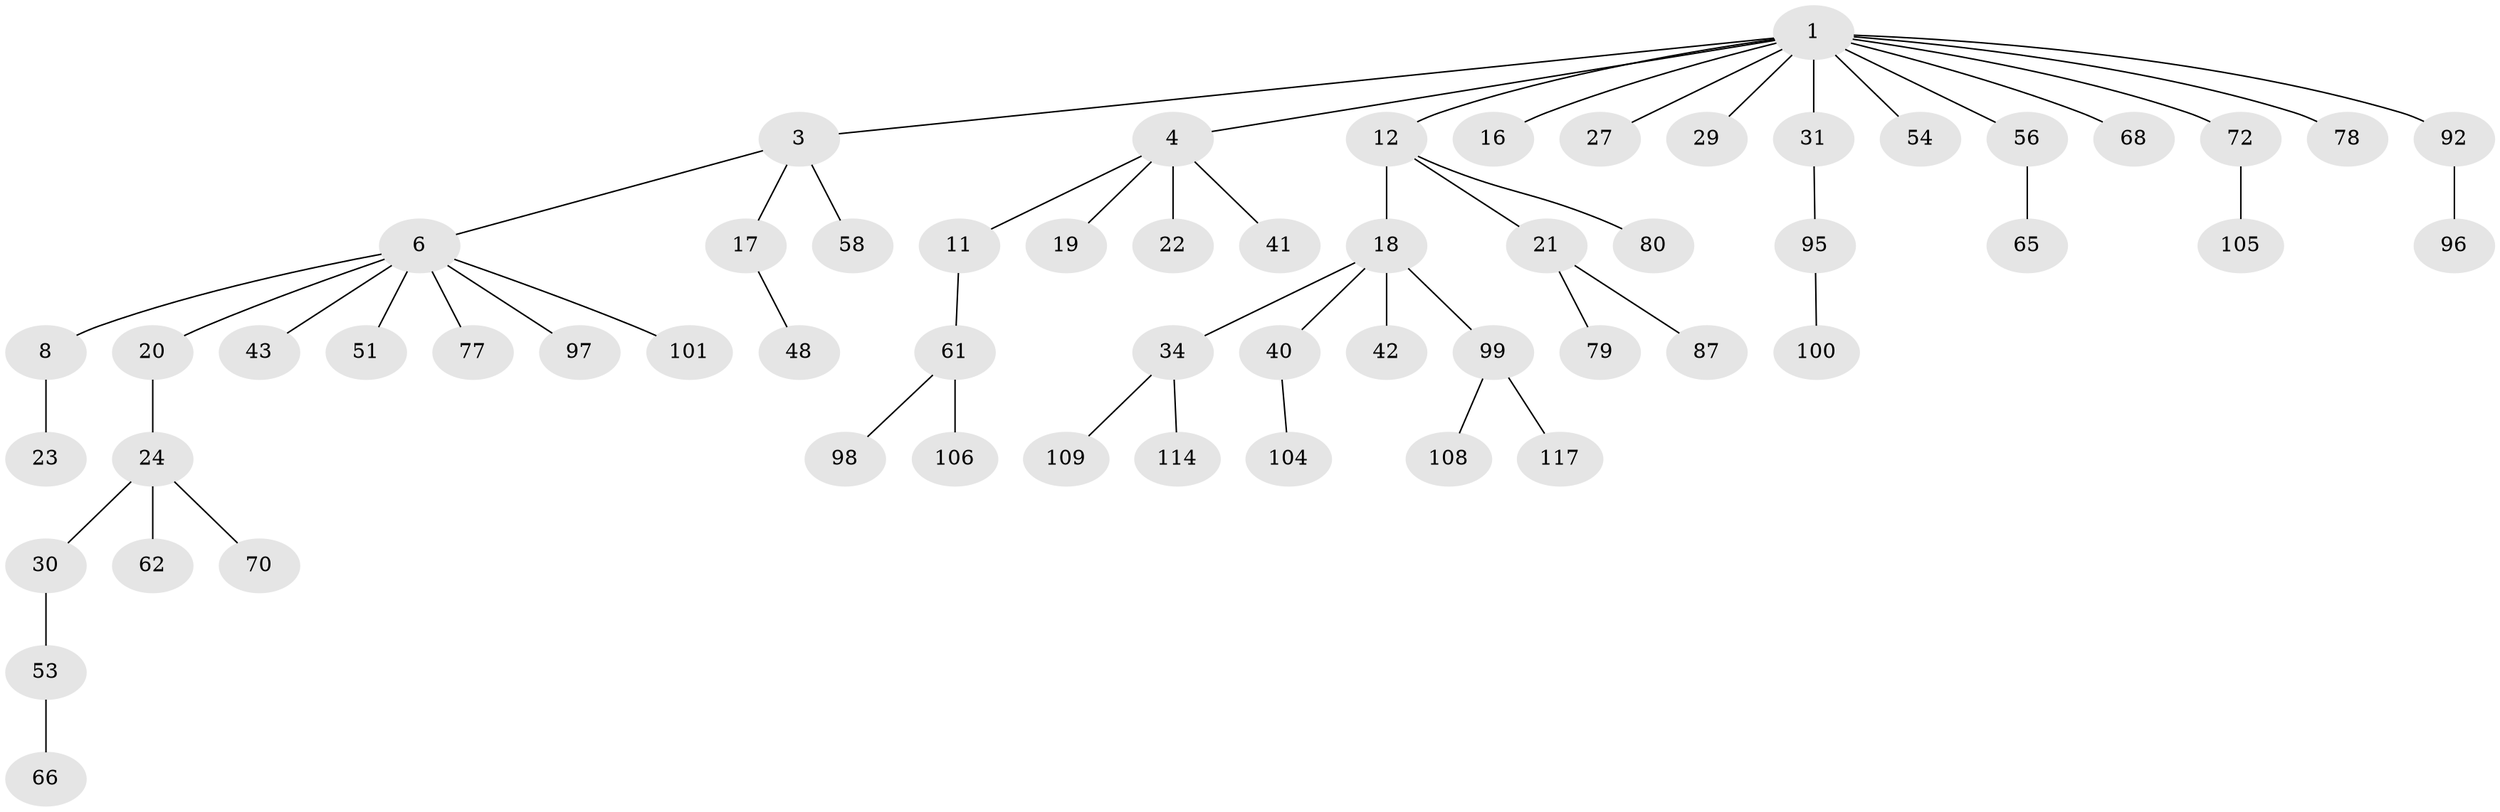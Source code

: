 // original degree distribution, {7: 0.008547008547008548, 3: 0.1623931623931624, 6: 0.017094017094017096, 2: 0.27350427350427353, 1: 0.46153846153846156, 4: 0.05982905982905983, 5: 0.017094017094017096}
// Generated by graph-tools (version 1.1) at 2025/15/03/09/25 04:15:42]
// undirected, 58 vertices, 57 edges
graph export_dot {
graph [start="1"]
  node [color=gray90,style=filled];
  1 [super="+2+47+9"];
  3 [super="+5+13"];
  4 [super="+7"];
  6 [super="+38+10"];
  8;
  11 [super="+26+44"];
  12 [super="+33+39"];
  16 [super="+112+71"];
  17;
  18 [super="+28"];
  19;
  20;
  21;
  22 [super="+94+32"];
  23;
  24;
  27 [super="+82"];
  29;
  30 [super="+91"];
  31 [super="+35"];
  34 [super="+52"];
  40 [super="+69"];
  41;
  42 [super="+50"];
  43;
  48 [super="+59"];
  51 [super="+84"];
  53;
  54 [super="+64+55"];
  56;
  58;
  61 [super="+107"];
  62;
  65 [super="+111"];
  66;
  68;
  70;
  72;
  77;
  78;
  79;
  80 [super="+115"];
  87 [super="+103"];
  92;
  95;
  96;
  97;
  98;
  99;
  100;
  101;
  104;
  105;
  106;
  108;
  109;
  114;
  117;
  1 -- 3;
  1 -- 4;
  1 -- 12;
  1 -- 68;
  1 -- 16;
  1 -- 92;
  1 -- 54;
  1 -- 72;
  1 -- 56;
  1 -- 27;
  1 -- 29;
  1 -- 78;
  1 -- 31;
  3 -- 6;
  3 -- 17;
  3 -- 58;
  4 -- 19;
  4 -- 22;
  4 -- 41;
  4 -- 11;
  6 -- 8;
  6 -- 97;
  6 -- 51;
  6 -- 101;
  6 -- 43;
  6 -- 77;
  6 -- 20;
  8 -- 23;
  11 -- 61;
  12 -- 18;
  12 -- 21;
  12 -- 80;
  17 -- 48;
  18 -- 34;
  18 -- 40;
  18 -- 99;
  18 -- 42;
  20 -- 24;
  21 -- 79;
  21 -- 87;
  24 -- 30;
  24 -- 62;
  24 -- 70;
  30 -- 53;
  31 -- 95;
  34 -- 109;
  34 -- 114;
  40 -- 104;
  53 -- 66;
  56 -- 65;
  61 -- 98;
  61 -- 106;
  72 -- 105;
  92 -- 96;
  95 -- 100;
  99 -- 108;
  99 -- 117;
}
